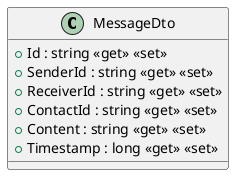 @startuml
class MessageDto {
    + Id : string <<get>> <<set>>
    + SenderId : string <<get>> <<set>>
    + ReceiverId : string <<get>> <<set>>
    + ContactId : string <<get>> <<set>>
    + Content : string <<get>> <<set>>
    + Timestamp : long <<get>> <<set>>
}
@enduml
